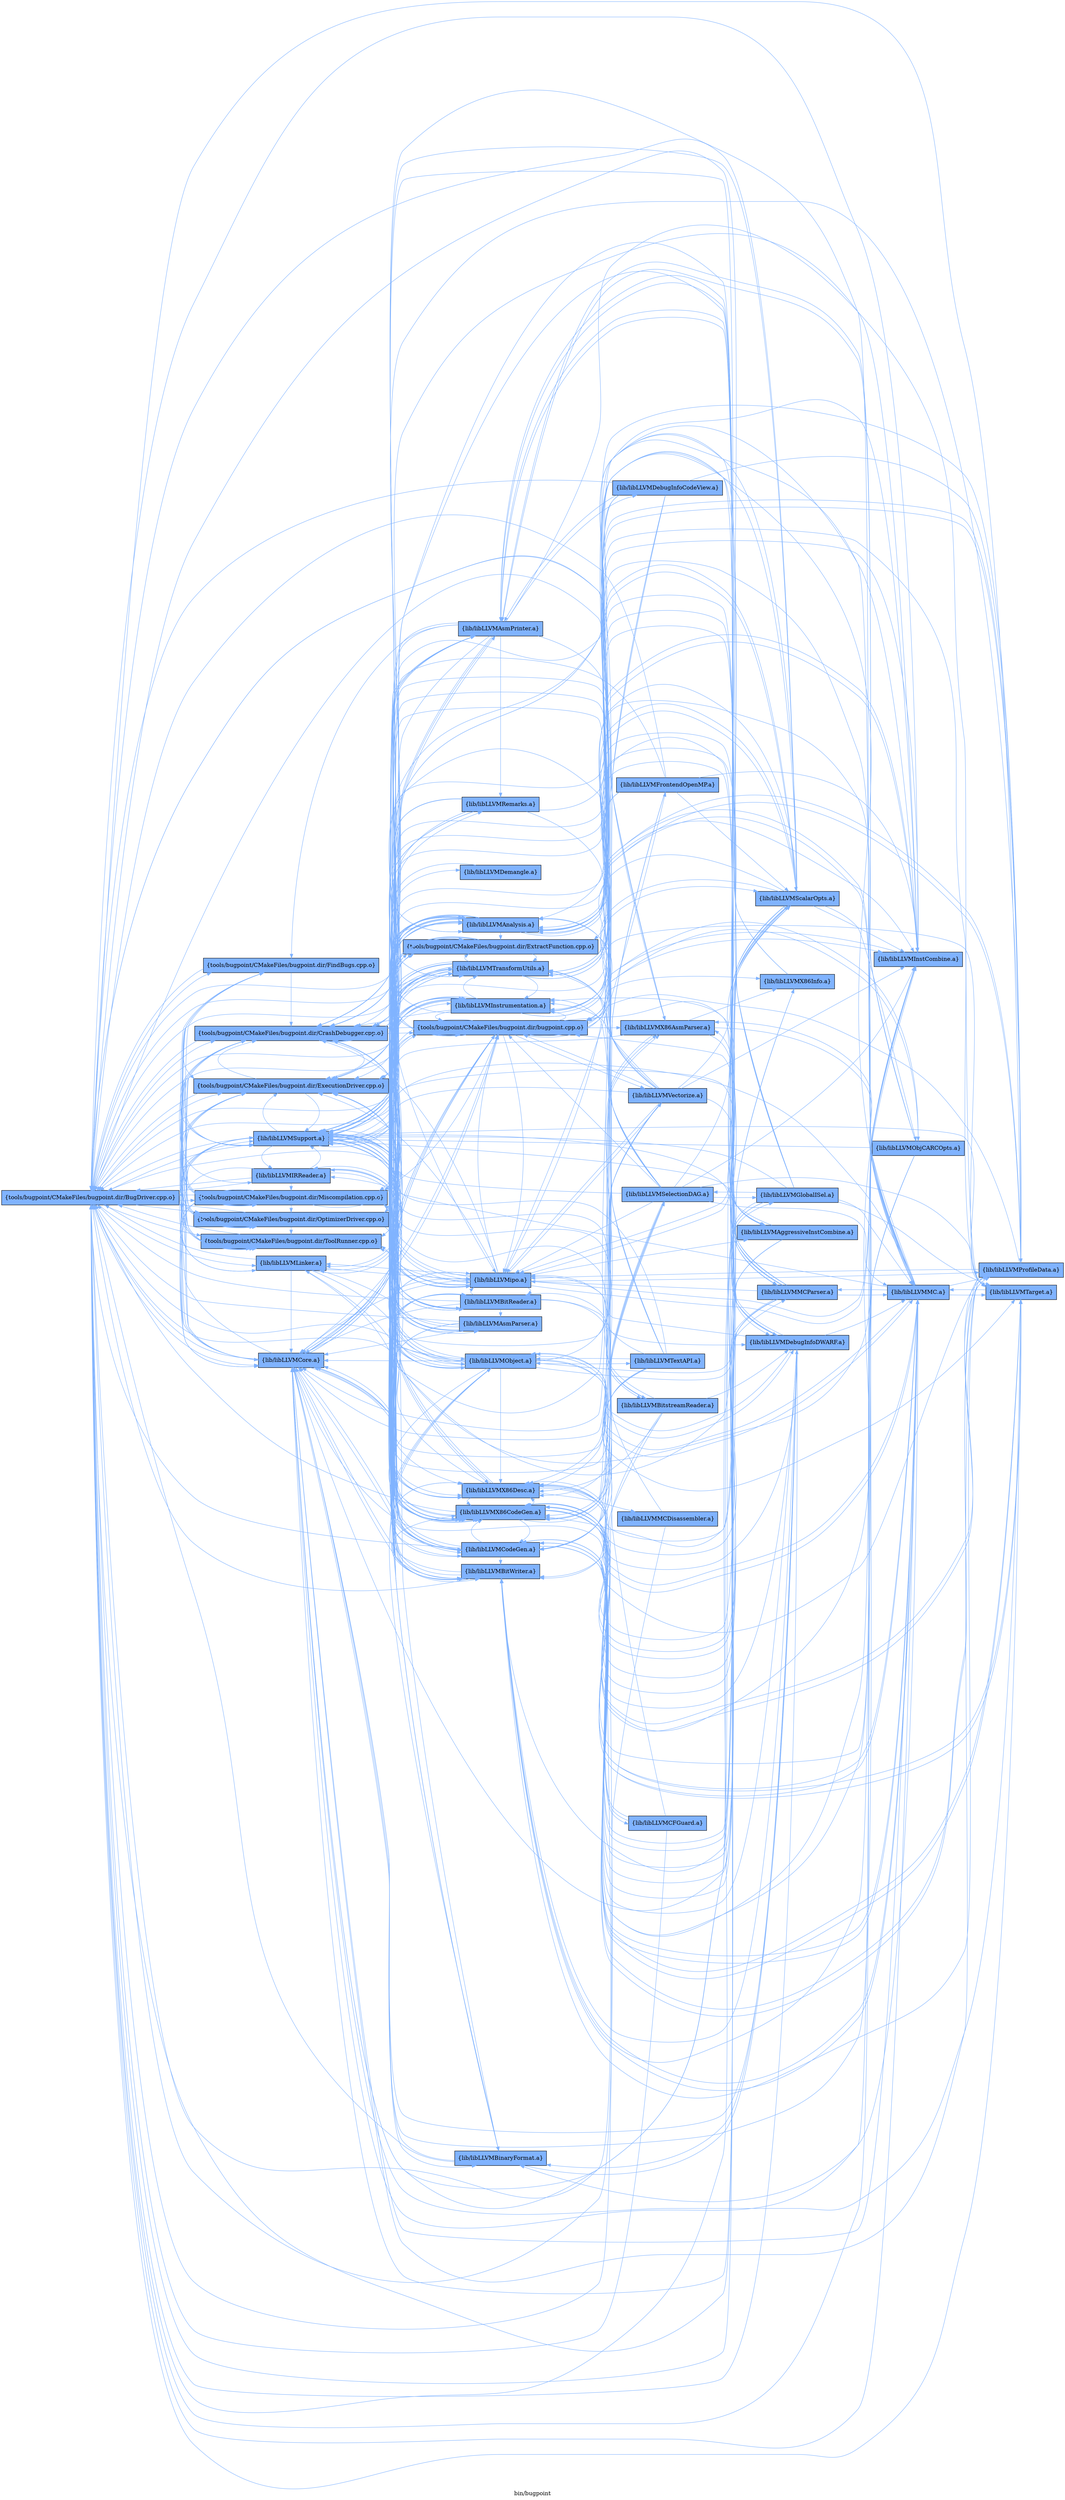 digraph "bin/bugpoint" {
	label="bin/bugpoint";
	rankdir=LR;
	{ rank=same; Node0x5591e197a278;  }
	{ rank=same; Node0x5591e1984f98; Node0x5591e1984cc8; Node0x5591e19865c8; Node0x5591e19862f8; Node0x5591e1986898; Node0x5591e1987bf8; Node0x5591e198b528; Node0x5591e198d288; Node0x5591e198daf8; Node0x5591e1976998;  }
	{ rank=same; Node0x5591e1985e48; Node0x5591e1984728; Node0x5591e198a128; Node0x5591e1979b98; Node0x5591e198ba78; Node0x5591e198a538; Node0x5591e198bfc8; Node0x5591e1995c58; Node0x5591e198aa88; Node0x5591e1995758; Node0x5591e19923c8; Node0x5591e198e908; Node0x5591e198cd38; Node0x5591e198adf8; Node0x5591e198e9f8; Node0x5591e1978478; Node0x5591e1994948;  }

	Node0x5591e197a278 [shape=record,shape=box,group=1,style=filled,fillcolor="0.600000 0.5 1",label="{tools/bugpoint/CMakeFiles/bugpoint.dir/BugDriver.cpp.o}"];
	Node0x5591e197a278 -> Node0x5591e1984f98[color="0.600000 0.5 1"];
	Node0x5591e197a278 -> Node0x5591e1984cc8[color="0.600000 0.5 1"];
	Node0x5591e197a278 -> Node0x5591e19865c8[color="0.600000 0.5 1"];
	Node0x5591e197a278 -> Node0x5591e19862f8[color="0.600000 0.5 1"];
	Node0x5591e197a278 -> Node0x5591e1986898[color="0.600000 0.5 1"];
	Node0x5591e197a278 -> Node0x5591e1987bf8[color="0.600000 0.5 1"];
	Node0x5591e197a278 -> Node0x5591e198b528[color="0.600000 0.5 1"];
	Node0x5591e197a278 -> Node0x5591e198d288[color="0.600000 0.5 1"];
	Node0x5591e197a278 -> Node0x5591e198daf8[color="0.600000 0.5 1"];
	Node0x5591e197a278 -> Node0x5591e1976998[color="0.600000 0.5 1"];
	Node0x5591e1984f98 [shape=record,shape=box,group=1,style=filled,fillcolor="0.600000 0.5 1",label="{tools/bugpoint/CMakeFiles/bugpoint.dir/CrashDebugger.cpp.o}"];
	Node0x5591e1984f98 -> Node0x5591e197a278[color="0.600000 0.5 1"];
	Node0x5591e1984f98 -> Node0x5591e1984cc8[color="0.600000 0.5 1"];
	Node0x5591e1984f98 -> Node0x5591e1985e48[color="0.600000 0.5 1"];
	Node0x5591e1984f98 -> Node0x5591e1986898[color="0.600000 0.5 1"];
	Node0x5591e1984f98 -> Node0x5591e1984728[color="0.600000 0.5 1"];
	Node0x5591e1984f98 -> Node0x5591e198a128[color="0.600000 0.5 1"];
	Node0x5591e1984f98 -> Node0x5591e198b528[color="0.600000 0.5 1"];
	Node0x5591e1984f98 -> Node0x5591e1976998[color="0.600000 0.5 1"];
	Node0x5591e1984f98 -> Node0x5591e1979b98[color="0.600000 0.5 1"];
	Node0x5591e1984cc8 [shape=record,shape=box,group=1,style=filled,fillcolor="0.600000 0.5 1",label="{tools/bugpoint/CMakeFiles/bugpoint.dir/ExecutionDriver.cpp.o}"];
	Node0x5591e1984cc8 -> Node0x5591e197a278[color="0.600000 0.5 1"];
	Node0x5591e1984cc8 -> Node0x5591e1984f98[color="0.600000 0.5 1"];
	Node0x5591e1984cc8 -> Node0x5591e1986898[color="0.600000 0.5 1"];
	Node0x5591e1984cc8 -> Node0x5591e1987bf8[color="0.600000 0.5 1"];
	Node0x5591e1984cc8 -> Node0x5591e1976998[color="0.600000 0.5 1"];
	Node0x5591e19865c8 [shape=record,shape=box,group=1,style=filled,fillcolor="0.600000 0.5 1",label="{tools/bugpoint/CMakeFiles/bugpoint.dir/FindBugs.cpp.o}"];
	Node0x5591e19865c8 -> Node0x5591e197a278[color="0.600000 0.5 1"];
	Node0x5591e19865c8 -> Node0x5591e1984f98[color="0.600000 0.5 1"];
	Node0x5591e19865c8 -> Node0x5591e1984cc8[color="0.600000 0.5 1"];
	Node0x5591e19865c8 -> Node0x5591e19862f8[color="0.600000 0.5 1"];
	Node0x5591e19865c8 -> Node0x5591e1986898[color="0.600000 0.5 1"];
	Node0x5591e19865c8 -> Node0x5591e1976998[color="0.600000 0.5 1"];
	Node0x5591e19862f8 [shape=record,shape=box,group=1,style=filled,fillcolor="0.600000 0.5 1",label="{tools/bugpoint/CMakeFiles/bugpoint.dir/Miscompilation.cpp.o}"];
	Node0x5591e19862f8 -> Node0x5591e197a278[color="0.600000 0.5 1"];
	Node0x5591e19862f8 -> Node0x5591e1984f98[color="0.600000 0.5 1"];
	Node0x5591e19862f8 -> Node0x5591e1984cc8[color="0.600000 0.5 1"];
	Node0x5591e19862f8 -> Node0x5591e1985e48[color="0.600000 0.5 1"];
	Node0x5591e19862f8 -> Node0x5591e19865c8[color="0.600000 0.5 1"];
	Node0x5591e19862f8 -> Node0x5591e1986898[color="0.600000 0.5 1"];
	Node0x5591e19862f8 -> Node0x5591e1987bf8[color="0.600000 0.5 1"];
	Node0x5591e19862f8 -> Node0x5591e1984728[color="0.600000 0.5 1"];
	Node0x5591e19862f8 -> Node0x5591e198b528[color="0.600000 0.5 1"];
	Node0x5591e19862f8 -> Node0x5591e198daf8[color="0.600000 0.5 1"];
	Node0x5591e19862f8 -> Node0x5591e1976998[color="0.600000 0.5 1"];
	Node0x5591e19862f8 -> Node0x5591e1979b98[color="0.600000 0.5 1"];
	Node0x5591e1986898 [shape=record,shape=box,group=1,style=filled,fillcolor="0.600000 0.5 1",label="{tools/bugpoint/CMakeFiles/bugpoint.dir/OptimizerDriver.cpp.o}"];
	Node0x5591e1986898 -> Node0x5591e197a278[color="0.600000 0.5 1"];
	Node0x5591e1986898 -> Node0x5591e1984f98[color="0.600000 0.5 1"];
	Node0x5591e1986898 -> Node0x5591e1984cc8[color="0.600000 0.5 1"];
	Node0x5591e1986898 -> Node0x5591e1987bf8[color="0.600000 0.5 1"];
	Node0x5591e1986898 -> Node0x5591e198ba78[color="0.600000 0.5 1"];
	Node0x5591e1986898 -> Node0x5591e1976998[color="0.600000 0.5 1"];
	Node0x5591e1987bf8 [shape=record,shape=box,group=1,style=filled,fillcolor="0.600000 0.5 1",label="{tools/bugpoint/CMakeFiles/bugpoint.dir/ToolRunner.cpp.o}"];
	Node0x5591e1987bf8 -> Node0x5591e197a278[color="0.600000 0.5 1"];
	Node0x5591e1987bf8 -> Node0x5591e1984f98[color="0.600000 0.5 1"];
	Node0x5591e1987bf8 -> Node0x5591e1984cc8[color="0.600000 0.5 1"];
	Node0x5591e1987bf8 -> Node0x5591e19865c8[color="0.600000 0.5 1"];
	Node0x5591e1987bf8 -> Node0x5591e1976998[color="0.600000 0.5 1"];
	Node0x5591e198b528 [shape=record,shape=box,group=1,style=filled,fillcolor="0.600000 0.5 1",label="{lib/libLLVMCore.a}"];
	Node0x5591e198b528 -> Node0x5591e197a278[color="0.600000 0.5 1"];
	Node0x5591e198b528 -> Node0x5591e1976998[color="0.600000 0.5 1"];
	Node0x5591e198b528 -> Node0x5591e1984f98[color="0.600000 0.5 1"];
	Node0x5591e198b528 -> Node0x5591e198a538[color="0.600000 0.5 1"];
	Node0x5591e198b528 -> Node0x5591e198a128[color="0.600000 0.5 1"];
	Node0x5591e198b528 -> Node0x5591e198ba78[color="0.600000 0.5 1"];
	Node0x5591e198b528 -> Node0x5591e198bfc8[color="0.600000 0.5 1"];
	Node0x5591e198b528 -> Node0x5591e1995c58[color="0.600000 0.5 1"];
	Node0x5591e198b528 -> Node0x5591e198aa88[color="0.600000 0.5 1"];
	Node0x5591e198b528 -> Node0x5591e1985e48[color="0.600000 0.5 1"];
	Node0x5591e198b528 -> Node0x5591e19865c8[color="0.600000 0.5 1"];
	Node0x5591e198b528 -> Node0x5591e1995758[color="0.600000 0.5 1"];
	Node0x5591e198b528 -> Node0x5591e1984cc8[color="0.600000 0.5 1"];
	Node0x5591e198b528 -> Node0x5591e1984728[color="0.600000 0.5 1"];
	Node0x5591e198d288 [shape=record,shape=box,group=1,style=filled,fillcolor="0.600000 0.5 1",label="{lib/libLLVMIRReader.a}"];
	Node0x5591e198d288 -> Node0x5591e197a278[color="0.600000 0.5 1"];
	Node0x5591e198d288 -> Node0x5591e1984f98[color="0.600000 0.5 1"];
	Node0x5591e198d288 -> Node0x5591e19862f8[color="0.600000 0.5 1"];
	Node0x5591e198d288 -> Node0x5591e198bfc8[color="0.600000 0.5 1"];
	Node0x5591e198d288 -> Node0x5591e198b528[color="0.600000 0.5 1"];
	Node0x5591e198d288 -> Node0x5591e1976998[color="0.600000 0.5 1"];
	Node0x5591e198d288 -> Node0x5591e19923c8[color="0.600000 0.5 1"];
	Node0x5591e198d288 -> Node0x5591e198e908[color="0.600000 0.5 1"];
	Node0x5591e198daf8 [shape=record,shape=box,group=1,style=filled,fillcolor="0.600000 0.5 1",label="{lib/libLLVMLinker.a}"];
	Node0x5591e198daf8 -> Node0x5591e197a278[color="0.600000 0.5 1"];
	Node0x5591e198daf8 -> Node0x5591e1984f98[color="0.600000 0.5 1"];
	Node0x5591e198daf8 -> Node0x5591e198a538[color="0.600000 0.5 1"];
	Node0x5591e198daf8 -> Node0x5591e198a128[color="0.600000 0.5 1"];
	Node0x5591e198daf8 -> Node0x5591e198b528[color="0.600000 0.5 1"];
	Node0x5591e198daf8 -> Node0x5591e198cd38[color="0.600000 0.5 1"];
	Node0x5591e198daf8 -> Node0x5591e1976998[color="0.600000 0.5 1"];
	Node0x5591e198daf8 -> Node0x5591e1979b98[color="0.600000 0.5 1"];
	Node0x5591e198daf8 -> Node0x5591e198adf8[color="0.600000 0.5 1"];
	Node0x5591e1976998 [shape=record,shape=box,group=1,style=filled,fillcolor="0.600000 0.5 1",label="{lib/libLLVMSupport.a}"];
	Node0x5591e1976998 -> Node0x5591e197a278[color="0.600000 0.5 1"];
	Node0x5591e1976998 -> Node0x5591e1984f98[color="0.600000 0.5 1"];
	Node0x5591e1976998 -> Node0x5591e1984cc8[color="0.600000 0.5 1"];
	Node0x5591e1976998 -> Node0x5591e198a538[color="0.600000 0.5 1"];
	Node0x5591e1976998 -> Node0x5591e198a128[color="0.600000 0.5 1"];
	Node0x5591e1976998 -> Node0x5591e198bfc8[color="0.600000 0.5 1"];
	Node0x5591e1976998 -> Node0x5591e198b528[color="0.600000 0.5 1"];
	Node0x5591e1976998 -> Node0x5591e1984728[color="0.600000 0.5 1"];
	Node0x5591e1976998 -> Node0x5591e198ba78[color="0.600000 0.5 1"];
	Node0x5591e1976998 -> Node0x5591e1987bf8[color="0.600000 0.5 1"];
	Node0x5591e1976998 -> Node0x5591e198aa88[color="0.600000 0.5 1"];
	Node0x5591e1976998 -> Node0x5591e198e9f8[color="0.600000 0.5 1"];
	Node0x5591e1976998 -> Node0x5591e198d288[color="0.600000 0.5 1"];
	Node0x5591e1976998 -> Node0x5591e198cd38[color="0.600000 0.5 1"];
	Node0x5591e1976998 -> Node0x5591e1985e48[color="0.600000 0.5 1"];
	Node0x5591e1976998 -> Node0x5591e1978478[color="0.600000 0.5 1"];
	Node0x5591e1976998 -> Node0x5591e1994948[color="0.600000 0.5 1"];
	Node0x5591e1976998 -> Node0x5591e198adf8[color="0.600000 0.5 1"];
	Node0x5591e1985e48 [shape=record,shape=box,group=1,style=filled,fillcolor="0.600000 0.5 1",label="{tools/bugpoint/CMakeFiles/bugpoint.dir/ExtractFunction.cpp.o}"];
	Node0x5591e1985e48 -> Node0x5591e197a278[color="0.600000 0.5 1"];
	Node0x5591e1985e48 -> Node0x5591e1984f98[color="0.600000 0.5 1"];
	Node0x5591e1985e48 -> Node0x5591e1984cc8[color="0.600000 0.5 1"];
	Node0x5591e1985e48 -> Node0x5591e1986898[color="0.600000 0.5 1"];
	Node0x5591e1985e48 -> Node0x5591e198b528[color="0.600000 0.5 1"];
	Node0x5591e1985e48 -> Node0x5591e1976998[color="0.600000 0.5 1"];
	Node0x5591e1985e48 -> Node0x5591e1979b98[color="0.600000 0.5 1"];
	Node0x5591e1984728 [shape=record,shape=box,group=1,style=filled,fillcolor="0.600000 0.5 1",label="{tools/bugpoint/CMakeFiles/bugpoint.dir/bugpoint.cpp.o}"];
	Node0x5591e1984728 -> Node0x5591e197a278[color="0.600000 0.5 1"];
	Node0x5591e1984728 -> Node0x5591e1984f98[color="0.600000 0.5 1"];
	Node0x5591e1984728 -> Node0x5591e1984cc8[color="0.600000 0.5 1"];
	Node0x5591e1984728 -> Node0x5591e1992fa8[color="0.600000 0.5 1"];
	Node0x5591e1984728 -> Node0x5591e198a538[color="0.600000 0.5 1"];
	Node0x5591e1984728 -> Node0x5591e198a128[color="0.600000 0.5 1"];
	Node0x5591e1984728 -> Node0x5591e198aa88[color="0.600000 0.5 1"];
	Node0x5591e1984728 -> Node0x5591e1989b38[color="0.600000 0.5 1"];
	Node0x5591e1984728 -> Node0x5591e198bfc8[color="0.600000 0.5 1"];
	Node0x5591e1984728 -> Node0x5591e198b528[color="0.600000 0.5 1"];
	Node0x5591e1984728 -> Node0x5591e198cd38[color="0.600000 0.5 1"];
	Node0x5591e1984728 -> Node0x5591e198c338[color="0.600000 0.5 1"];
	Node0x5591e1984728 -> Node0x5591e198e4f8[color="0.600000 0.5 1"];
	Node0x5591e1984728 -> Node0x5591e198e9f8[color="0.600000 0.5 1"];
	Node0x5591e1984728 -> Node0x5591e1975f98[color="0.600000 0.5 1"];
	Node0x5591e1984728 -> Node0x5591e19764e8[color="0.600000 0.5 1"];
	Node0x5591e1984728 -> Node0x5591e1976998[color="0.600000 0.5 1"];
	Node0x5591e1984728 -> Node0x5591e19798c8[color="0.600000 0.5 1"];
	Node0x5591e1984728 -> Node0x5591e1979b98[color="0.600000 0.5 1"];
	Node0x5591e1984728 -> Node0x5591e197a0e8[color="0.600000 0.5 1"];
	Node0x5591e198a128 [shape=record,shape=box,group=1,style=filled,fillcolor="0.600000 0.5 1",label="{lib/libLLVMAnalysis.a}"];
	Node0x5591e198a128 -> Node0x5591e197a278[color="0.600000 0.5 1"];
	Node0x5591e198a128 -> Node0x5591e1984f98[color="0.600000 0.5 1"];
	Node0x5591e198a128 -> Node0x5591e198a538[color="0.600000 0.5 1"];
	Node0x5591e198a128 -> Node0x5591e198b528[color="0.600000 0.5 1"];
	Node0x5591e198a128 -> Node0x5591e1976998[color="0.600000 0.5 1"];
	Node0x5591e198a128 -> Node0x5591e1984728[color="0.600000 0.5 1"];
	Node0x5591e198a128 -> Node0x5591e1984cc8[color="0.600000 0.5 1"];
	Node0x5591e198a128 -> Node0x5591e19862f8[color="0.600000 0.5 1"];
	Node0x5591e198a128 -> Node0x5591e1985e48[color="0.600000 0.5 1"];
	Node0x5591e198a128 -> Node0x5591e1995c58[color="0.600000 0.5 1"];
	Node0x5591e198a128 -> Node0x5591e198adf8[color="0.600000 0.5 1"];
	Node0x5591e198a128 -> Node0x5591e198a8f8[color="0.600000 0.5 1"];
	Node0x5591e198a128 -> Node0x5591e198bfc8[color="0.600000 0.5 1"];
	Node0x5591e198a128 -> Node0x5591e1987bf8[color="0.600000 0.5 1"];
	Node0x5591e198a128 -> Node0x5591e19764e8[color="0.600000 0.5 1"];
	Node0x5591e198a128 -> Node0x5591e198cd38[color="0.600000 0.5 1"];
	Node0x5591e1979b98 [shape=record,shape=box,group=1,style=filled,fillcolor="0.600000 0.5 1",label="{lib/libLLVMTransformUtils.a}"];
	Node0x5591e1979b98 -> Node0x5591e197a278[color="0.600000 0.5 1"];
	Node0x5591e1979b98 -> Node0x5591e1976998[color="0.600000 0.5 1"];
	Node0x5591e1979b98 -> Node0x5591e1984f98[color="0.600000 0.5 1"];
	Node0x5591e1979b98 -> Node0x5591e1984cc8[color="0.600000 0.5 1"];
	Node0x5591e1979b98 -> Node0x5591e198a538[color="0.600000 0.5 1"];
	Node0x5591e1979b98 -> Node0x5591e198a128[color="0.600000 0.5 1"];
	Node0x5591e1979b98 -> Node0x5591e198bfc8[color="0.600000 0.5 1"];
	Node0x5591e1979b98 -> Node0x5591e198b528[color="0.600000 0.5 1"];
	Node0x5591e1979b98 -> Node0x5591e198cd38[color="0.600000 0.5 1"];
	Node0x5591e1979b98 -> Node0x5591e19764e8[color="0.600000 0.5 1"];
	Node0x5591e1979b98 -> Node0x5591e19862f8[color="0.600000 0.5 1"];
	Node0x5591e1979b98 -> Node0x5591e198e4f8[color="0.600000 0.5 1"];
	Node0x5591e1979b98 -> Node0x5591e198ba78[color="0.600000 0.5 1"];
	Node0x5591e1979b98 -> Node0x5591e1984728[color="0.600000 0.5 1"];
	Node0x5591e1979b98 -> Node0x5591e1987bf8[color="0.600000 0.5 1"];
	Node0x5591e1979b98 -> Node0x5591e1985e48[color="0.600000 0.5 1"];
	Node0x5591e1979b98 -> Node0x5591e198e9f8[color="0.600000 0.5 1"];
	Node0x5591e1979b98 -> Node0x5591e198daf8[color="0.600000 0.5 1"];
	Node0x5591e198ba78 [shape=record,shape=box,group=1,style=filled,fillcolor="0.600000 0.5 1",label="{lib/libLLVMBitWriter.a}"];
	Node0x5591e198ba78 -> Node0x5591e197a278[color="0.600000 0.5 1"];
	Node0x5591e198ba78 -> Node0x5591e1984f98[color="0.600000 0.5 1"];
	Node0x5591e198ba78 -> Node0x5591e1984728[color="0.600000 0.5 1"];
	Node0x5591e198ba78 -> Node0x5591e198a538[color="0.600000 0.5 1"];
	Node0x5591e198ba78 -> Node0x5591e198a128[color="0.600000 0.5 1"];
	Node0x5591e198ba78 -> Node0x5591e198b528[color="0.600000 0.5 1"];
	Node0x5591e198ba78 -> Node0x5591e1976998[color="0.600000 0.5 1"];
	Node0x5591e198ba78 -> Node0x5591e198adf8[color="0.600000 0.5 1"];
	Node0x5591e198ba78 -> Node0x5591e198a3f8[color="0.600000 0.5 1"];
	Node0x5591e1992fa8 [shape=record,shape=box,group=1,style=filled,fillcolor="0.600000 0.5 1",label="{lib/libLLVMX86AsmParser.a}"];
	Node0x5591e1992fa8 -> Node0x5591e197a278[color="0.600000 0.5 1"];
	Node0x5591e1992fa8 -> Node0x5591e1984f98[color="0.600000 0.5 1"];
	Node0x5591e1992fa8 -> Node0x5591e198aa88[color="0.600000 0.5 1"];
	Node0x5591e1992fa8 -> Node0x5591e1989b38[color="0.600000 0.5 1"];
	Node0x5591e1992fa8 -> Node0x5591e1976998[color="0.600000 0.5 1"];
	Node0x5591e1992fa8 -> Node0x5591e1989f48[color="0.600000 0.5 1"];
	Node0x5591e1992fa8 -> Node0x5591e198a3f8[color="0.600000 0.5 1"];
	Node0x5591e198a538 [shape=record,shape=box,group=1,style=filled,fillcolor="0.600000 0.5 1",label="{lib/libLLVMX86CodeGen.a}"];
	Node0x5591e198a538 -> Node0x5591e197a278[color="0.600000 0.5 1"];
	Node0x5591e198a538 -> Node0x5591e198aa88[color="0.600000 0.5 1"];
	Node0x5591e198a538 -> Node0x5591e1989b38[color="0.600000 0.5 1"];
	Node0x5591e198a538 -> Node0x5591e198bfc8[color="0.600000 0.5 1"];
	Node0x5591e198a538 -> Node0x5591e198b528[color="0.600000 0.5 1"];
	Node0x5591e198a538 -> Node0x5591e1976998[color="0.600000 0.5 1"];
	Node0x5591e198a538 -> Node0x5591e1978478[color="0.600000 0.5 1"];
	Node0x5591e198a538 -> Node0x5591e198a3f8[color="0.600000 0.5 1"];
	Node0x5591e198a538 -> Node0x5591e1984f98[color="0.600000 0.5 1"];
	Node0x5591e198a538 -> Node0x5591e1984728[color="0.600000 0.5 1"];
	Node0x5591e198a538 -> Node0x5591e198a128[color="0.600000 0.5 1"];
	Node0x5591e198a538 -> Node0x5591e1986848[color="0.600000 0.5 1"];
	Node0x5591e198a538 -> Node0x5591e19798c8[color="0.600000 0.5 1"];
	Node0x5591e198a538 -> Node0x5591e1979198[color="0.600000 0.5 1"];
	Node0x5591e198a538 -> Node0x5591e1985088[color="0.600000 0.5 1"];
	Node0x5591e198a538 -> Node0x5591e198a8f8[color="0.600000 0.5 1"];
	Node0x5591e198a538 -> Node0x5591e1979b98[color="0.600000 0.5 1"];
	Node0x5591e198aa88 [shape=record,shape=box,group=1,style=filled,fillcolor="0.600000 0.5 1",label="{lib/libLLVMX86Desc.a}"];
	Node0x5591e198aa88 -> Node0x5591e197a278[color="0.600000 0.5 1"];
	Node0x5591e198aa88 -> Node0x5591e1984f98[color="0.600000 0.5 1"];
	Node0x5591e198aa88 -> Node0x5591e1976998[color="0.600000 0.5 1"];
	Node0x5591e198aa88 -> Node0x5591e198a3f8[color="0.600000 0.5 1"];
	Node0x5591e198aa88 -> Node0x5591e198a538[color="0.600000 0.5 1"];
	Node0x5591e198aa88 -> Node0x5591e1989b38[color="0.600000 0.5 1"];
	Node0x5591e198aa88 -> Node0x5591e197a598[color="0.600000 0.5 1"];
	Node0x5591e198aa88 -> Node0x5591e1984728[color="0.600000 0.5 1"];
	Node0x5591e198aa88 -> Node0x5591e1992fa8[color="0.600000 0.5 1"];
	Node0x5591e198aa88 -> Node0x5591e1995c58[color="0.600000 0.5 1"];
	Node0x5591e1989b38 [shape=record,shape=box,group=1,style=filled,fillcolor="0.600000 0.5 1",label="{lib/libLLVMX86Info.a}"];
	Node0x5591e1989b38 -> Node0x5591e197a278[color="0.600000 0.5 1"];
	Node0x5591e1989b38 -> Node0x5591e1976998[color="0.600000 0.5 1"];
	Node0x5591e198bfc8 [shape=record,shape=box,group=1,style=filled,fillcolor="0.600000 0.5 1",label="{lib/libLLVMCodeGen.a}"];
	Node0x5591e198bfc8 -> Node0x5591e197a278[color="0.600000 0.5 1"];
	Node0x5591e198bfc8 -> Node0x5591e1984f98[color="0.600000 0.5 1"];
	Node0x5591e198bfc8 -> Node0x5591e198a538[color="0.600000 0.5 1"];
	Node0x5591e198bfc8 -> Node0x5591e198a128[color="0.600000 0.5 1"];
	Node0x5591e198bfc8 -> Node0x5591e198b528[color="0.600000 0.5 1"];
	Node0x5591e198bfc8 -> Node0x5591e1976998[color="0.600000 0.5 1"];
	Node0x5591e198bfc8 -> Node0x5591e1984728[color="0.600000 0.5 1"];
	Node0x5591e198bfc8 -> Node0x5591e198a3f8[color="0.600000 0.5 1"];
	Node0x5591e198bfc8 -> Node0x5591e1979b98[color="0.600000 0.5 1"];
	Node0x5591e198bfc8 -> Node0x5591e198aa88[color="0.600000 0.5 1"];
	Node0x5591e198bfc8 -> Node0x5591e1984cc8[color="0.600000 0.5 1"];
	Node0x5591e198bfc8 -> Node0x5591e19798c8[color="0.600000 0.5 1"];
	Node0x5591e198bfc8 -> Node0x5591e1985e48[color="0.600000 0.5 1"];
	Node0x5591e198bfc8 -> Node0x5591e198ba78[color="0.600000 0.5 1"];
	Node0x5591e198bfc8 -> Node0x5591e1987bf8[color="0.600000 0.5 1"];
	Node0x5591e198bfc8 -> Node0x5591e198a8f8[color="0.600000 0.5 1"];
	Node0x5591e198bfc8 -> Node0x5591e19764e8[color="0.600000 0.5 1"];
	Node0x5591e198bfc8 -> Node0x5591e19862f8[color="0.600000 0.5 1"];
	Node0x5591e198bfc8 -> Node0x5591e1978478[color="0.600000 0.5 1"];
	Node0x5591e198cd38 [shape=record,shape=box,group=1,style=filled,fillcolor="0.600000 0.5 1",label="{lib/libLLVMipo.a}"];
	Node0x5591e198cd38 -> Node0x5591e197a278[color="0.600000 0.5 1"];
	Node0x5591e198cd38 -> Node0x5591e198a538[color="0.600000 0.5 1"];
	Node0x5591e198cd38 -> Node0x5591e198a128[color="0.600000 0.5 1"];
	Node0x5591e198cd38 -> Node0x5591e198bfc8[color="0.600000 0.5 1"];
	Node0x5591e198cd38 -> Node0x5591e198b528[color="0.600000 0.5 1"];
	Node0x5591e198cd38 -> Node0x5591e1976998[color="0.600000 0.5 1"];
	Node0x5591e198cd38 -> Node0x5591e1979b98[color="0.600000 0.5 1"];
	Node0x5591e198cd38 -> Node0x5591e19862f8[color="0.600000 0.5 1"];
	Node0x5591e198cd38 -> Node0x5591e198ba78[color="0.600000 0.5 1"];
	Node0x5591e198cd38 -> Node0x5591e1984f98[color="0.600000 0.5 1"];
	Node0x5591e198cd38 -> Node0x5591e1984cc8[color="0.600000 0.5 1"];
	Node0x5591e198cd38 -> Node0x5591e1984728[color="0.600000 0.5 1"];
	Node0x5591e198cd38 -> Node0x5591e198d288[color="0.600000 0.5 1"];
	Node0x5591e198cd38 -> Node0x5591e198daf8[color="0.600000 0.5 1"];
	Node0x5591e198cd38 -> Node0x5591e198e908[color="0.600000 0.5 1"];
	Node0x5591e198cd38 -> Node0x5591e198c0b8[color="0.600000 0.5 1"];
	Node0x5591e198cd38 -> Node0x5591e198c338[color="0.600000 0.5 1"];
	Node0x5591e198cd38 -> Node0x5591e198e4f8[color="0.600000 0.5 1"];
	Node0x5591e198cd38 -> Node0x5591e198e9f8[color="0.600000 0.5 1"];
	Node0x5591e198cd38 -> Node0x5591e19764e8[color="0.600000 0.5 1"];
	Node0x5591e198cd38 -> Node0x5591e197a0e8[color="0.600000 0.5 1"];
	Node0x5591e198cd38 -> Node0x5591e198a8f8[color="0.600000 0.5 1"];
	Node0x5591e198cd38 -> Node0x5591e1985e48[color="0.600000 0.5 1"];
	Node0x5591e198cd38 -> Node0x5591e1987bf8[color="0.600000 0.5 1"];
	Node0x5591e198c338 [shape=record,shape=box,group=1,style=filled,fillcolor="0.600000 0.5 1",label="{lib/libLLVMAggressiveInstCombine.a}"];
	Node0x5591e198c338 -> Node0x5591e197a278[color="0.600000 0.5 1"];
	Node0x5591e198c338 -> Node0x5591e198a538[color="0.600000 0.5 1"];
	Node0x5591e198c338 -> Node0x5591e198a128[color="0.600000 0.5 1"];
	Node0x5591e198c338 -> Node0x5591e198bfc8[color="0.600000 0.5 1"];
	Node0x5591e198c338 -> Node0x5591e198b528[color="0.600000 0.5 1"];
	Node0x5591e198c338 -> Node0x5591e1976998[color="0.600000 0.5 1"];
	Node0x5591e198c338 -> Node0x5591e1979b98[color="0.600000 0.5 1"];
	Node0x5591e198e4f8 [shape=record,shape=box,group=1,style=filled,fillcolor="0.600000 0.5 1",label="{lib/libLLVMInstCombine.a}"];
	Node0x5591e198e4f8 -> Node0x5591e197a278[color="0.600000 0.5 1"];
	Node0x5591e198e4f8 -> Node0x5591e1984f98[color="0.600000 0.5 1"];
	Node0x5591e198e4f8 -> Node0x5591e1984cc8[color="0.600000 0.5 1"];
	Node0x5591e198e4f8 -> Node0x5591e1984728[color="0.600000 0.5 1"];
	Node0x5591e198e4f8 -> Node0x5591e198a538[color="0.600000 0.5 1"];
	Node0x5591e198e4f8 -> Node0x5591e198a128[color="0.600000 0.5 1"];
	Node0x5591e198e4f8 -> Node0x5591e198bfc8[color="0.600000 0.5 1"];
	Node0x5591e198e4f8 -> Node0x5591e198b528[color="0.600000 0.5 1"];
	Node0x5591e198e4f8 -> Node0x5591e198cd38[color="0.600000 0.5 1"];
	Node0x5591e198e4f8 -> Node0x5591e1976998[color="0.600000 0.5 1"];
	Node0x5591e198e4f8 -> Node0x5591e1979b98[color="0.600000 0.5 1"];
	Node0x5591e198e4f8 -> Node0x5591e19862f8[color="0.600000 0.5 1"];
	Node0x5591e198e4f8 -> Node0x5591e198ba78[color="0.600000 0.5 1"];
	Node0x5591e198e9f8 [shape=record,shape=box,group=1,style=filled,fillcolor="0.600000 0.5 1",label="{lib/libLLVMInstrumentation.a}"];
	Node0x5591e198e9f8 -> Node0x5591e197a278[color="0.600000 0.5 1"];
	Node0x5591e198e9f8 -> Node0x5591e1984f98[color="0.600000 0.5 1"];
	Node0x5591e198e9f8 -> Node0x5591e198a538[color="0.600000 0.5 1"];
	Node0x5591e198e9f8 -> Node0x5591e198a128[color="0.600000 0.5 1"];
	Node0x5591e198e9f8 -> Node0x5591e198b528[color="0.600000 0.5 1"];
	Node0x5591e198e9f8 -> Node0x5591e1976998[color="0.600000 0.5 1"];
	Node0x5591e198e9f8 -> Node0x5591e198cd38[color="0.600000 0.5 1"];
	Node0x5591e198e9f8 -> Node0x5591e198a8f8[color="0.600000 0.5 1"];
	Node0x5591e198e9f8 -> Node0x5591e1984cc8[color="0.600000 0.5 1"];
	Node0x5591e198e9f8 -> Node0x5591e19862f8[color="0.600000 0.5 1"];
	Node0x5591e198e9f8 -> Node0x5591e1984728[color="0.600000 0.5 1"];
	Node0x5591e198e9f8 -> Node0x5591e198bfc8[color="0.600000 0.5 1"];
	Node0x5591e198e9f8 -> Node0x5591e198e4f8[color="0.600000 0.5 1"];
	Node0x5591e198e9f8 -> Node0x5591e1979b98[color="0.600000 0.5 1"];
	Node0x5591e198e9f8 -> Node0x5591e198a3f8[color="0.600000 0.5 1"];
	Node0x5591e1975f98 [shape=record,shape=box,group=1,style=filled,fillcolor="0.600000 0.5 1",label="{lib/libLLVMObjCARCOpts.a}"];
	Node0x5591e1975f98 -> Node0x5591e197a278[color="0.600000 0.5 1"];
	Node0x5591e1975f98 -> Node0x5591e198a538[color="0.600000 0.5 1"];
	Node0x5591e1975f98 -> Node0x5591e198a128[color="0.600000 0.5 1"];
	Node0x5591e1975f98 -> Node0x5591e198b528[color="0.600000 0.5 1"];
	Node0x5591e1975f98 -> Node0x5591e1976998[color="0.600000 0.5 1"];
	Node0x5591e1975f98 -> Node0x5591e1979b98[color="0.600000 0.5 1"];
	Node0x5591e1975f98 -> Node0x5591e1984728[color="0.600000 0.5 1"];
	Node0x5591e1975f98 -> Node0x5591e198bfc8[color="0.600000 0.5 1"];
	Node0x5591e19764e8 [shape=record,shape=box,group=1,style=filled,fillcolor="0.600000 0.5 1",label="{lib/libLLVMScalarOpts.a}"];
	Node0x5591e19764e8 -> Node0x5591e197a278[color="0.600000 0.5 1"];
	Node0x5591e19764e8 -> Node0x5591e1984f98[color="0.600000 0.5 1"];
	Node0x5591e19764e8 -> Node0x5591e198a538[color="0.600000 0.5 1"];
	Node0x5591e19764e8 -> Node0x5591e198a128[color="0.600000 0.5 1"];
	Node0x5591e19764e8 -> Node0x5591e198b528[color="0.600000 0.5 1"];
	Node0x5591e19764e8 -> Node0x5591e198cd38[color="0.600000 0.5 1"];
	Node0x5591e19764e8 -> Node0x5591e1976998[color="0.600000 0.5 1"];
	Node0x5591e19764e8 -> Node0x5591e1979b98[color="0.600000 0.5 1"];
	Node0x5591e19764e8 -> Node0x5591e1984728[color="0.600000 0.5 1"];
	Node0x5591e19764e8 -> Node0x5591e198bfc8[color="0.600000 0.5 1"];
	Node0x5591e19764e8 -> Node0x5591e198e4f8[color="0.600000 0.5 1"];
	Node0x5591e19764e8 -> Node0x5591e198e9f8[color="0.600000 0.5 1"];
	Node0x5591e19764e8 -> Node0x5591e1984cc8[color="0.600000 0.5 1"];
	Node0x5591e19764e8 -> Node0x5591e198ba78[color="0.600000 0.5 1"];
	Node0x5591e19764e8 -> Node0x5591e1975f98[color="0.600000 0.5 1"];
	Node0x5591e19764e8 -> Node0x5591e1985e48[color="0.600000 0.5 1"];
	Node0x5591e19764e8 -> Node0x5591e19862f8[color="0.600000 0.5 1"];
	Node0x5591e19798c8 [shape=record,shape=box,group=1,style=filled,fillcolor="0.600000 0.5 1",label="{lib/libLLVMTarget.a}"];
	Node0x5591e19798c8 -> Node0x5591e197a278[color="0.600000 0.5 1"];
	Node0x5591e19798c8 -> Node0x5591e198a538[color="0.600000 0.5 1"];
	Node0x5591e19798c8 -> Node0x5591e198a128[color="0.600000 0.5 1"];
	Node0x5591e19798c8 -> Node0x5591e198b528[color="0.600000 0.5 1"];
	Node0x5591e19798c8 -> Node0x5591e1976998[color="0.600000 0.5 1"];
	Node0x5591e19798c8 -> Node0x5591e198bfc8[color="0.600000 0.5 1"];
	Node0x5591e19798c8 -> Node0x5591e198a3f8[color="0.600000 0.5 1"];
	Node0x5591e197a0e8 [shape=record,shape=box,group=1,style=filled,fillcolor="0.600000 0.5 1",label="{lib/libLLVMVectorize.a}"];
	Node0x5591e197a0e8 -> Node0x5591e197a278[color="0.600000 0.5 1"];
	Node0x5591e197a0e8 -> Node0x5591e198a538[color="0.600000 0.5 1"];
	Node0x5591e197a0e8 -> Node0x5591e198a128[color="0.600000 0.5 1"];
	Node0x5591e197a0e8 -> Node0x5591e198bfc8[color="0.600000 0.5 1"];
	Node0x5591e197a0e8 -> Node0x5591e198b528[color="0.600000 0.5 1"];
	Node0x5591e197a0e8 -> Node0x5591e198e4f8[color="0.600000 0.5 1"];
	Node0x5591e197a0e8 -> Node0x5591e19764e8[color="0.600000 0.5 1"];
	Node0x5591e197a0e8 -> Node0x5591e1976998[color="0.600000 0.5 1"];
	Node0x5591e197a0e8 -> Node0x5591e1979b98[color="0.600000 0.5 1"];
	Node0x5591e197a0e8 -> Node0x5591e1984f98[color="0.600000 0.5 1"];
	Node0x5591e197a0e8 -> Node0x5591e19862f8[color="0.600000 0.5 1"];
	Node0x5591e197a0e8 -> Node0x5591e1984728[color="0.600000 0.5 1"];
	Node0x5591e197a0e8 -> Node0x5591e198cd38[color="0.600000 0.5 1"];
	Node0x5591e197a0e8 -> Node0x5591e198c338[color="0.600000 0.5 1"];
	Node0x5591e197a0e8 -> Node0x5591e198e9f8[color="0.600000 0.5 1"];
	Node0x5591e1989f48 [shape=record,shape=box,group=1,style=filled,fillcolor="0.600000 0.5 1",label="{lib/libLLVMMCParser.a}"];
	Node0x5591e1989f48 -> Node0x5591e197a278[color="0.600000 0.5 1"];
	Node0x5591e1989f48 -> Node0x5591e1984f98[color="0.600000 0.5 1"];
	Node0x5591e1989f48 -> Node0x5591e1992fa8[color="0.600000 0.5 1"];
	Node0x5591e1989f48 -> Node0x5591e198a538[color="0.600000 0.5 1"];
	Node0x5591e1989f48 -> Node0x5591e198aa88[color="0.600000 0.5 1"];
	Node0x5591e1989f48 -> Node0x5591e198a128[color="0.600000 0.5 1"];
	Node0x5591e1989f48 -> Node0x5591e198bfc8[color="0.600000 0.5 1"];
	Node0x5591e1989f48 -> Node0x5591e198adf8[color="0.600000 0.5 1"];
	Node0x5591e1989f48 -> Node0x5591e198cd38[color="0.600000 0.5 1"];
	Node0x5591e1989f48 -> Node0x5591e1976998[color="0.600000 0.5 1"];
	Node0x5591e1989f48 -> Node0x5591e1978478[color="0.600000 0.5 1"];
	Node0x5591e1989f48 -> Node0x5591e198a3f8[color="0.600000 0.5 1"];
	Node0x5591e1989f48 -> Node0x5591e198b528[color="0.600000 0.5 1"];
	Node0x5591e1989f48 -> Node0x5591e1984728[color="0.600000 0.5 1"];
	Node0x5591e198a3f8 [shape=record,shape=box,group=1,style=filled,fillcolor="0.600000 0.5 1",label="{lib/libLLVMMC.a}"];
	Node0x5591e198a3f8 -> Node0x5591e197a278[color="0.600000 0.5 1"];
	Node0x5591e198a3f8 -> Node0x5591e198aa88[color="0.600000 0.5 1"];
	Node0x5591e198a3f8 -> Node0x5591e1976998[color="0.600000 0.5 1"];
	Node0x5591e198a3f8 -> Node0x5591e1984f98[color="0.600000 0.5 1"];
	Node0x5591e198a3f8 -> Node0x5591e1984cc8[color="0.600000 0.5 1"];
	Node0x5591e198a3f8 -> Node0x5591e198ba78[color="0.600000 0.5 1"];
	Node0x5591e198a3f8 -> Node0x5591e198bfc8[color="0.600000 0.5 1"];
	Node0x5591e198a3f8 -> Node0x5591e1978478[color="0.600000 0.5 1"];
	Node0x5591e198a3f8 -> Node0x5591e1989f48[color="0.600000 0.5 1"];
	Node0x5591e198a3f8 -> Node0x5591e198a128[color="0.600000 0.5 1"];
	Node0x5591e198a3f8 -> Node0x5591e198b528[color="0.600000 0.5 1"];
	Node0x5591e198a3f8 -> Node0x5591e198adf8[color="0.600000 0.5 1"];
	Node0x5591e198a3f8 -> Node0x5591e1992fa8[color="0.600000 0.5 1"];
	Node0x5591e198a3f8 -> Node0x5591e198a538[color="0.600000 0.5 1"];
	Node0x5591e198a3f8 -> Node0x5591e198d288[color="0.600000 0.5 1"];
	Node0x5591e198a3f8 -> Node0x5591e198e9f8[color="0.600000 0.5 1"];
	Node0x5591e198a3f8 -> Node0x5591e19798c8[color="0.600000 0.5 1"];
	Node0x5591e198a3f8 -> Node0x5591e198a8f8[color="0.600000 0.5 1"];
	Node0x5591e198a3f8 -> Node0x5591e1995c58[color="0.600000 0.5 1"];
	Node0x5591e1978478 [shape=record,shape=box,group=1,style=filled,fillcolor="0.600000 0.5 1",label="{lib/libLLVMAsmPrinter.a}"];
	Node0x5591e1978478 -> Node0x5591e197a278[color="0.600000 0.5 1"];
	Node0x5591e1978478 -> Node0x5591e1984f98[color="0.600000 0.5 1"];
	Node0x5591e1978478 -> Node0x5591e198a538[color="0.600000 0.5 1"];
	Node0x5591e1978478 -> Node0x5591e198aa88[color="0.600000 0.5 1"];
	Node0x5591e1978478 -> Node0x5591e198a128[color="0.600000 0.5 1"];
	Node0x5591e1978478 -> Node0x5591e198bfc8[color="0.600000 0.5 1"];
	Node0x5591e1978478 -> Node0x5591e198b528[color="0.600000 0.5 1"];
	Node0x5591e1978478 -> Node0x5591e198cd38[color="0.600000 0.5 1"];
	Node0x5591e1978478 -> Node0x5591e1976998[color="0.600000 0.5 1"];
	Node0x5591e1978478 -> Node0x5591e19798c8[color="0.600000 0.5 1"];
	Node0x5591e1978478 -> Node0x5591e1979b98[color="0.600000 0.5 1"];
	Node0x5591e1978478 -> Node0x5591e198a3f8[color="0.600000 0.5 1"];
	Node0x5591e1978478 -> Node0x5591e1995c58[color="0.600000 0.5 1"];
	Node0x5591e1978478 -> Node0x5591e1995758[color="0.600000 0.5 1"];
	Node0x5591e1978478 -> Node0x5591e19865c8[color="0.600000 0.5 1"];
	Node0x5591e1978478 -> Node0x5591e1992fa8[color="0.600000 0.5 1"];
	Node0x5591e1978478 -> Node0x5591e1989f48[color="0.600000 0.5 1"];
	Node0x5591e1978478 -> Node0x5591e19787e8[color="0.600000 0.5 1"];
	Node0x5591e1978478 -> Node0x5591e198ba78[color="0.600000 0.5 1"];
	Node0x5591e1978478 -> Node0x5591e1984cc8[color="0.600000 0.5 1"];
	Node0x5591e1978478 -> Node0x5591e198e408[color="0.600000 0.5 1"];
	Node0x5591e1986848 [shape=record,shape=box,group=1,style=filled,fillcolor="0.600000 0.5 1",label="{lib/libLLVMSelectionDAG.a}"];
	Node0x5591e1986848 -> Node0x5591e197a278[color="0.600000 0.5 1"];
	Node0x5591e1986848 -> Node0x5591e1984f98[color="0.600000 0.5 1"];
	Node0x5591e1986848 -> Node0x5591e1984728[color="0.600000 0.5 1"];
	Node0x5591e1986848 -> Node0x5591e198a538[color="0.600000 0.5 1"];
	Node0x5591e1986848 -> Node0x5591e198a128[color="0.600000 0.5 1"];
	Node0x5591e1986848 -> Node0x5591e198bfc8[color="0.600000 0.5 1"];
	Node0x5591e1986848 -> Node0x5591e198b528[color="0.600000 0.5 1"];
	Node0x5591e1986848 -> Node0x5591e198e4f8[color="0.600000 0.5 1"];
	Node0x5591e1986848 -> Node0x5591e1976998[color="0.600000 0.5 1"];
	Node0x5591e1986848 -> Node0x5591e1979b98[color="0.600000 0.5 1"];
	Node0x5591e1986848 -> Node0x5591e198a3f8[color="0.600000 0.5 1"];
	Node0x5591e1986848 -> Node0x5591e198cd38[color="0.600000 0.5 1"];
	Node0x5591e1986848 -> Node0x5591e19764e8[color="0.600000 0.5 1"];
	Node0x5591e1986848 -> Node0x5591e19798c8[color="0.600000 0.5 1"];
	Node0x5591e1986848 -> Node0x5591e1979198[color="0.600000 0.5 1"];
	Node0x5591e1986848 -> Node0x5591e198ba78[color="0.600000 0.5 1"];
	Node0x5591e1979198 [shape=record,shape=box,group=1,style=filled,fillcolor="0.600000 0.5 1",label="{lib/libLLVMGlobalISel.a}"];
	Node0x5591e1979198 -> Node0x5591e197a278[color="0.600000 0.5 1"];
	Node0x5591e1979198 -> Node0x5591e198a538[color="0.600000 0.5 1"];
	Node0x5591e1979198 -> Node0x5591e198bfc8[color="0.600000 0.5 1"];
	Node0x5591e1979198 -> Node0x5591e198b528[color="0.600000 0.5 1"];
	Node0x5591e1979198 -> Node0x5591e1976998[color="0.600000 0.5 1"];
	Node0x5591e1979198 -> Node0x5591e1984f98[color="0.600000 0.5 1"];
	Node0x5591e1979198 -> Node0x5591e198a128[color="0.600000 0.5 1"];
	Node0x5591e1979198 -> Node0x5591e19798c8[color="0.600000 0.5 1"];
	Node0x5591e1979198 -> Node0x5591e1986848[color="0.600000 0.5 1"];
	Node0x5591e1979198 -> Node0x5591e198a3f8[color="0.600000 0.5 1"];
	Node0x5591e1979198 -> Node0x5591e1979b98[color="0.600000 0.5 1"];
	Node0x5591e1985088 [shape=record,shape=box,group=1,style=filled,fillcolor="0.600000 0.5 1",label="{lib/libLLVMCFGuard.a}"];
	Node0x5591e1985088 -> Node0x5591e197a278[color="0.600000 0.5 1"];
	Node0x5591e1985088 -> Node0x5591e198a538[color="0.600000 0.5 1"];
	Node0x5591e1985088 -> Node0x5591e198b528[color="0.600000 0.5 1"];
	Node0x5591e1985088 -> Node0x5591e1976998[color="0.600000 0.5 1"];
	Node0x5591e198a8f8 [shape=record,shape=box,group=1,style=filled,fillcolor="0.600000 0.5 1",label="{lib/libLLVMProfileData.a}"];
	Node0x5591e198a8f8 -> Node0x5591e197a278[color="0.600000 0.5 1"];
	Node0x5591e198a8f8 -> Node0x5591e1984f98[color="0.600000 0.5 1"];
	Node0x5591e198a8f8 -> Node0x5591e1984728[color="0.600000 0.5 1"];
	Node0x5591e198a8f8 -> Node0x5591e198a128[color="0.600000 0.5 1"];
	Node0x5591e198a8f8 -> Node0x5591e198b528[color="0.600000 0.5 1"];
	Node0x5591e198a8f8 -> Node0x5591e198cd38[color="0.600000 0.5 1"];
	Node0x5591e198a8f8 -> Node0x5591e198e9f8[color="0.600000 0.5 1"];
	Node0x5591e198a8f8 -> Node0x5591e1976998[color="0.600000 0.5 1"];
	Node0x5591e198a8f8 -> Node0x5591e198aa88[color="0.600000 0.5 1"];
	Node0x5591e198a8f8 -> Node0x5591e198ba78[color="0.600000 0.5 1"];
	Node0x5591e198a8f8 -> Node0x5591e198a538[color="0.600000 0.5 1"];
	Node0x5591e198a8f8 -> Node0x5591e198bfc8[color="0.600000 0.5 1"];
	Node0x5591e197a598 [shape=record,shape=box,group=1,style=filled,fillcolor="0.600000 0.5 1",label="{lib/libLLVMMCDisassembler.a}"];
	Node0x5591e197a598 -> Node0x5591e197a278[color="0.600000 0.5 1"];
	Node0x5591e197a598 -> Node0x5591e1976998[color="0.600000 0.5 1"];
	Node0x5591e1995c58 [shape=record,shape=box,group=1,style=filled,fillcolor="0.600000 0.5 1",label="{lib/libLLVMBinaryFormat.a}"];
	Node0x5591e1995c58 -> Node0x5591e197a278[color="0.600000 0.5 1"];
	Node0x5591e1995c58 -> Node0x5591e198b528[color="0.600000 0.5 1"];
	Node0x5591e1995c58 -> Node0x5591e1976998[color="0.600000 0.5 1"];
	Node0x5591e1995c58 -> Node0x5591e19787e8[color="0.600000 0.5 1"];
	Node0x5591e198adf8 [shape=record,shape=box,group=1,style=filled,fillcolor="0.600000 0.5 1",label="{lib/libLLVMObject.a}"];
	Node0x5591e198adf8 -> Node0x5591e197a278[color="0.600000 0.5 1"];
	Node0x5591e198adf8 -> Node0x5591e198b528[color="0.600000 0.5 1"];
	Node0x5591e198adf8 -> Node0x5591e1976998[color="0.600000 0.5 1"];
	Node0x5591e198adf8 -> Node0x5591e1995c58[color="0.600000 0.5 1"];
	Node0x5591e198adf8 -> Node0x5591e1984f98[color="0.600000 0.5 1"];
	Node0x5591e198adf8 -> Node0x5591e1984cc8[color="0.600000 0.5 1"];
	Node0x5591e198adf8 -> Node0x5591e19787e8[color="0.600000 0.5 1"];
	Node0x5591e198adf8 -> Node0x5591e19862f8[color="0.600000 0.5 1"];
	Node0x5591e198adf8 -> Node0x5591e198a538[color="0.600000 0.5 1"];
	Node0x5591e198adf8 -> Node0x5591e198ba78[color="0.600000 0.5 1"];
	Node0x5591e198adf8 -> Node0x5591e198a3f8[color="0.600000 0.5 1"];
	Node0x5591e198adf8 -> Node0x5591e198e908[color="0.600000 0.5 1"];
	Node0x5591e198adf8 -> Node0x5591e198aa88[color="0.600000 0.5 1"];
	Node0x5591e198adf8 -> Node0x5591e198a128[color="0.600000 0.5 1"];
	Node0x5591e198adf8 -> Node0x5591e1992fa8[color="0.600000 0.5 1"];
	Node0x5591e198adf8 -> Node0x5591e198bfc8[color="0.600000 0.5 1"];
	Node0x5591e198adf8 -> Node0x5591e19798c8[color="0.600000 0.5 1"];
	Node0x5591e198adf8 -> Node0x5591e1989f48[color="0.600000 0.5 1"];
	Node0x5591e198adf8 -> Node0x5591e198cd38[color="0.600000 0.5 1"];
	Node0x5591e198adf8 -> Node0x5591e198e9f8[color="0.600000 0.5 1"];
	Node0x5591e198adf8 -> Node0x5591e1978478[color="0.600000 0.5 1"];
	Node0x5591e198adf8 -> Node0x5591e198d9b8[color="0.600000 0.5 1"];
	Node0x5591e198adf8 -> Node0x5591e1979b98[color="0.600000 0.5 1"];
	Node0x5591e1995758 [shape=record,shape=box,group=1,style=filled,fillcolor="0.600000 0.5 1",label="{lib/libLLVMRemarks.a}"];
	Node0x5591e1995758 -> Node0x5591e197a278[color="0.600000 0.5 1"];
	Node0x5591e1995758 -> Node0x5591e1976998[color="0.600000 0.5 1"];
	Node0x5591e1995758 -> Node0x5591e19787e8[color="0.600000 0.5 1"];
	Node0x5591e1995758 -> Node0x5591e198a128[color="0.600000 0.5 1"];
	Node0x5591e1995758 -> Node0x5591e198ba78[color="0.600000 0.5 1"];
	Node0x5591e1995758 -> Node0x5591e198bfc8[color="0.600000 0.5 1"];
	Node0x5591e1995758 -> Node0x5591e198b528[color="0.600000 0.5 1"];
	Node0x5591e1995758 -> Node0x5591e1984f98[color="0.600000 0.5 1"];
	Node0x5591e1995758 -> Node0x5591e198aa88[color="0.600000 0.5 1"];
	Node0x5591e1995758 -> Node0x5591e198e908[color="0.600000 0.5 1"];
	Node0x5591e1995758 -> Node0x5591e1995578[color="0.600000 0.5 1"];
	Node0x5591e198e908 [shape=record,shape=box,group=1,style=filled,fillcolor="0.600000 0.5 1",label="{lib/libLLVMBitReader.a}"];
	Node0x5591e198e908 -> Node0x5591e197a278[color="0.600000 0.5 1"];
	Node0x5591e198e908 -> Node0x5591e1984f98[color="0.600000 0.5 1"];
	Node0x5591e198e908 -> Node0x5591e1984cc8[color="0.600000 0.5 1"];
	Node0x5591e198e908 -> Node0x5591e19862f8[color="0.600000 0.5 1"];
	Node0x5591e198e908 -> Node0x5591e198a538[color="0.600000 0.5 1"];
	Node0x5591e198e908 -> Node0x5591e198aa88[color="0.600000 0.5 1"];
	Node0x5591e198e908 -> Node0x5591e198a128[color="0.600000 0.5 1"];
	Node0x5591e198e908 -> Node0x5591e198bfc8[color="0.600000 0.5 1"];
	Node0x5591e198e908 -> Node0x5591e198b528[color="0.600000 0.5 1"];
	Node0x5591e198e908 -> Node0x5591e198cd38[color="0.600000 0.5 1"];
	Node0x5591e198e908 -> Node0x5591e198e9f8[color="0.600000 0.5 1"];
	Node0x5591e198e908 -> Node0x5591e1976998[color="0.600000 0.5 1"];
	Node0x5591e198e908 -> Node0x5591e1979b98[color="0.600000 0.5 1"];
	Node0x5591e198e908 -> Node0x5591e19787e8[color="0.600000 0.5 1"];
	Node0x5591e198e908 -> Node0x5591e19923c8[color="0.600000 0.5 1"];
	Node0x5591e198e908 -> Node0x5591e198adf8[color="0.600000 0.5 1"];
	Node0x5591e198e908 -> Node0x5591e1995578[color="0.600000 0.5 1"];
	Node0x5591e198e908 -> Node0x5591e198ba78[color="0.600000 0.5 1"];
	Node0x5591e198c0b8 [shape=record,shape=box,group=1,style=filled,fillcolor="0.600000 0.5 1",label="{lib/libLLVMFrontendOpenMP.a}"];
	Node0x5591e198c0b8 -> Node0x5591e197a278[color="0.600000 0.5 1"];
	Node0x5591e198c0b8 -> Node0x5591e1984f98[color="0.600000 0.5 1"];
	Node0x5591e198c0b8 -> Node0x5591e198a538[color="0.600000 0.5 1"];
	Node0x5591e198c0b8 -> Node0x5591e198a128[color="0.600000 0.5 1"];
	Node0x5591e198c0b8 -> Node0x5591e198bfc8[color="0.600000 0.5 1"];
	Node0x5591e198c0b8 -> Node0x5591e198b528[color="0.600000 0.5 1"];
	Node0x5591e198c0b8 -> Node0x5591e198e4f8[color="0.600000 0.5 1"];
	Node0x5591e198c0b8 -> Node0x5591e198e9f8[color="0.600000 0.5 1"];
	Node0x5591e198c0b8 -> Node0x5591e19764e8[color="0.600000 0.5 1"];
	Node0x5591e198c0b8 -> Node0x5591e1976998[color="0.600000 0.5 1"];
	Node0x5591e198c0b8 -> Node0x5591e1979b98[color="0.600000 0.5 1"];
	Node0x5591e19923c8 [shape=record,shape=box,group=1,style=filled,fillcolor="0.600000 0.5 1",label="{lib/libLLVMAsmParser.a}"];
	Node0x5591e19923c8 -> Node0x5591e197a278[color="0.600000 0.5 1"];
	Node0x5591e19923c8 -> Node0x5591e1984f98[color="0.600000 0.5 1"];
	Node0x5591e19923c8 -> Node0x5591e198a538[color="0.600000 0.5 1"];
	Node0x5591e19923c8 -> Node0x5591e198a128[color="0.600000 0.5 1"];
	Node0x5591e19923c8 -> Node0x5591e198b528[color="0.600000 0.5 1"];
	Node0x5591e19923c8 -> Node0x5591e198d288[color="0.600000 0.5 1"];
	Node0x5591e19923c8 -> Node0x5591e1976998[color="0.600000 0.5 1"];
	Node0x5591e19923c8 -> Node0x5591e1984cc8[color="0.600000 0.5 1"];
	Node0x5591e19923c8 -> Node0x5591e19862f8[color="0.600000 0.5 1"];
	Node0x5591e19923c8 -> Node0x5591e198ba78[color="0.600000 0.5 1"];
	Node0x5591e19923c8 -> Node0x5591e198bfc8[color="0.600000 0.5 1"];
	Node0x5591e19923c8 -> Node0x5591e198cd38[color="0.600000 0.5 1"];
	Node0x5591e19923c8 -> Node0x5591e198daf8[color="0.600000 0.5 1"];
	Node0x5591e19923c8 -> Node0x5591e1979b98[color="0.600000 0.5 1"];
	Node0x5591e19923c8 -> Node0x5591e1995c58[color="0.600000 0.5 1"];
	Node0x5591e19787e8 [shape=record,shape=box,group=1,style=filled,fillcolor="0.600000 0.5 1",label="{lib/libLLVMDebugInfoDWARF.a}"];
	Node0x5591e19787e8 -> Node0x5591e197a278[color="0.600000 0.5 1"];
	Node0x5591e19787e8 -> Node0x5591e198aa88[color="0.600000 0.5 1"];
	Node0x5591e19787e8 -> Node0x5591e198bfc8[color="0.600000 0.5 1"];
	Node0x5591e19787e8 -> Node0x5591e1976998[color="0.600000 0.5 1"];
	Node0x5591e19787e8 -> Node0x5591e198a3f8[color="0.600000 0.5 1"];
	Node0x5591e19787e8 -> Node0x5591e1995c58[color="0.600000 0.5 1"];
	Node0x5591e19787e8 -> Node0x5591e1984f98[color="0.600000 0.5 1"];
	Node0x5591e19787e8 -> Node0x5591e198a128[color="0.600000 0.5 1"];
	Node0x5591e19787e8 -> Node0x5591e198ba78[color="0.600000 0.5 1"];
	Node0x5591e19787e8 -> Node0x5591e198adf8[color="0.600000 0.5 1"];
	Node0x5591e19787e8 -> Node0x5591e1979b98[color="0.600000 0.5 1"];
	Node0x5591e19787e8 -> Node0x5591e1984cc8[color="0.600000 0.5 1"];
	Node0x5591e19787e8 -> Node0x5591e198cd38[color="0.600000 0.5 1"];
	Node0x5591e19787e8 -> Node0x5591e198e9f8[color="0.600000 0.5 1"];
	Node0x5591e19787e8 -> Node0x5591e1978478[color="0.600000 0.5 1"];
	Node0x5591e19787e8 -> Node0x5591e198a538[color="0.600000 0.5 1"];
	Node0x5591e19787e8 -> Node0x5591e198b528[color="0.600000 0.5 1"];
	Node0x5591e198e408 [shape=record,shape=box,group=1,style=filled,fillcolor="0.600000 0.5 1",label="{lib/libLLVMDebugInfoCodeView.a}"];
	Node0x5591e198e408 -> Node0x5591e197a278[color="0.600000 0.5 1"];
	Node0x5591e198e408 -> Node0x5591e198a128[color="0.600000 0.5 1"];
	Node0x5591e198e408 -> Node0x5591e1976998[color="0.600000 0.5 1"];
	Node0x5591e198e408 -> Node0x5591e198cd38[color="0.600000 0.5 1"];
	Node0x5591e198e408 -> Node0x5591e1978478[color="0.600000 0.5 1"];
	Node0x5591e198e408 -> Node0x5591e1984f98[color="0.600000 0.5 1"];
	Node0x5591e198e408 -> Node0x5591e198a538[color="0.600000 0.5 1"];
	Node0x5591e198e408 -> Node0x5591e198daf8[color="0.600000 0.5 1"];
	Node0x5591e198e408 -> Node0x5591e198a8f8[color="0.600000 0.5 1"];
	Node0x5591e198e408 -> Node0x5591e198b528[color="0.600000 0.5 1"];
	Node0x5591e1994948 [shape=record,shape=box,group=1,style=filled,fillcolor="0.600000 0.5 1",label="{lib/libLLVMDemangle.a}"];
	Node0x5591e1994948 -> Node0x5591e1976998[color="0.600000 0.5 1"];
	Node0x5591e198d9b8 [shape=record,shape=box,group=1,style=filled,fillcolor="0.600000 0.5 1",label="{lib/libLLVMTextAPI.a}"];
	Node0x5591e198d9b8 -> Node0x5591e197a278[color="0.600000 0.5 1"];
	Node0x5591e198d9b8 -> Node0x5591e1976998[color="0.600000 0.5 1"];
	Node0x5591e198d9b8 -> Node0x5591e1984f98[color="0.600000 0.5 1"];
	Node0x5591e198d9b8 -> Node0x5591e198bfc8[color="0.600000 0.5 1"];
	Node0x5591e198d9b8 -> Node0x5591e198cd38[color="0.600000 0.5 1"];
	Node0x5591e198d9b8 -> Node0x5591e198adf8[color="0.600000 0.5 1"];
	Node0x5591e198d9b8 -> Node0x5591e198a538[color="0.600000 0.5 1"];
	Node0x5591e198d9b8 -> Node0x5591e198e9f8[color="0.600000 0.5 1"];
	Node0x5591e198d9b8 -> Node0x5591e1979b98[color="0.600000 0.5 1"];
	Node0x5591e198d9b8 -> Node0x5591e198aa88[color="0.600000 0.5 1"];
	Node0x5591e1995578 [shape=record,shape=box,group=1,style=filled,fillcolor="0.600000 0.5 1",label="{lib/libLLVMBitstreamReader.a}"];
	Node0x5591e1995578 -> Node0x5591e197a278[color="0.600000 0.5 1"];
	Node0x5591e1995578 -> Node0x5591e198aa88[color="0.600000 0.5 1"];
	Node0x5591e1995578 -> Node0x5591e198ba78[color="0.600000 0.5 1"];
	Node0x5591e1995578 -> Node0x5591e1976998[color="0.600000 0.5 1"];
	Node0x5591e1995578 -> Node0x5591e19787e8[color="0.600000 0.5 1"];
	Node0x5591e1995578 -> Node0x5591e198e908[color="0.600000 0.5 1"];
}
